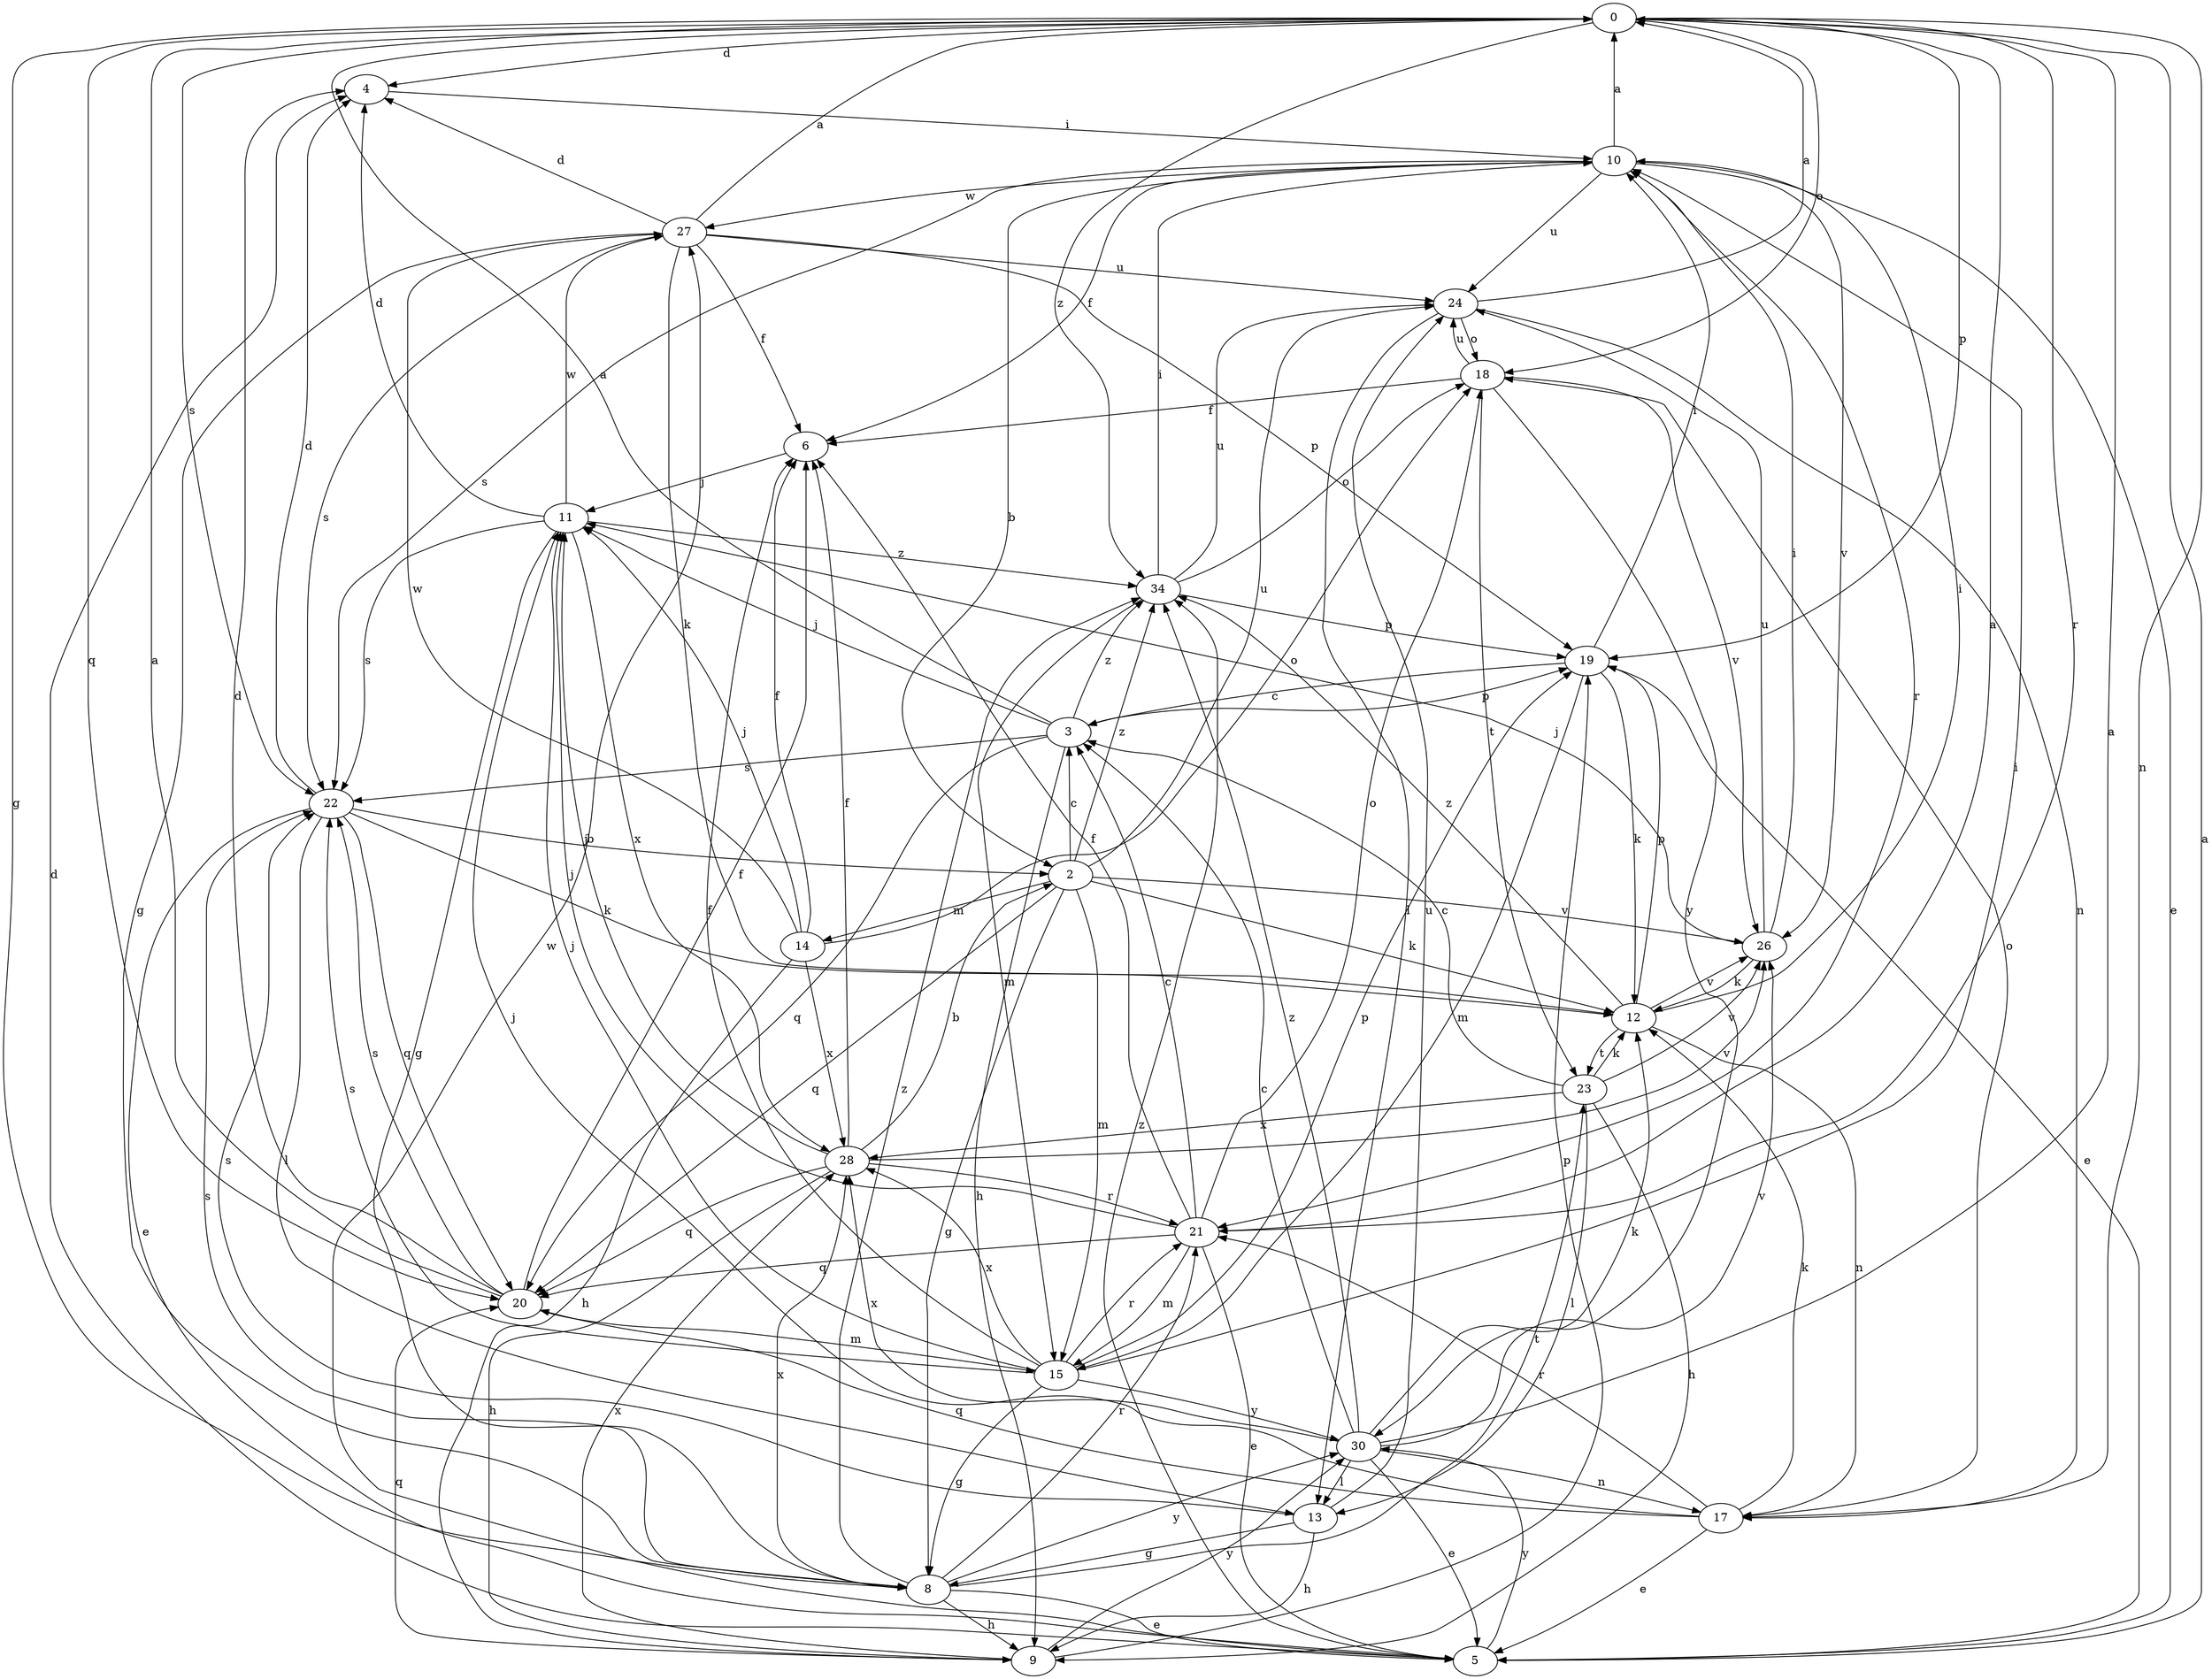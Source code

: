 strict digraph  {
0;
2;
3;
4;
5;
6;
8;
9;
10;
11;
12;
13;
14;
15;
17;
18;
19;
20;
21;
22;
23;
24;
26;
27;
28;
30;
34;
0 -> 4  [label=d];
0 -> 8  [label=g];
0 -> 17  [label=n];
0 -> 18  [label=o];
0 -> 19  [label=p];
0 -> 20  [label=q];
0 -> 21  [label=r];
0 -> 22  [label=s];
0 -> 34  [label=z];
2 -> 3  [label=c];
2 -> 8  [label=g];
2 -> 12  [label=k];
2 -> 14  [label=m];
2 -> 15  [label=m];
2 -> 20  [label=q];
2 -> 24  [label=u];
2 -> 26  [label=v];
2 -> 34  [label=z];
3 -> 0  [label=a];
3 -> 9  [label=h];
3 -> 11  [label=j];
3 -> 19  [label=p];
3 -> 20  [label=q];
3 -> 22  [label=s];
3 -> 34  [label=z];
4 -> 10  [label=i];
5 -> 0  [label=a];
5 -> 4  [label=d];
5 -> 27  [label=w];
5 -> 30  [label=y];
5 -> 34  [label=z];
6 -> 11  [label=j];
8 -> 5  [label=e];
8 -> 9  [label=h];
8 -> 21  [label=r];
8 -> 22  [label=s];
8 -> 23  [label=t];
8 -> 28  [label=x];
8 -> 30  [label=y];
8 -> 34  [label=z];
9 -> 19  [label=p];
9 -> 20  [label=q];
9 -> 28  [label=x];
9 -> 30  [label=y];
10 -> 0  [label=a];
10 -> 2  [label=b];
10 -> 5  [label=e];
10 -> 6  [label=f];
10 -> 21  [label=r];
10 -> 22  [label=s];
10 -> 24  [label=u];
10 -> 26  [label=v];
10 -> 27  [label=w];
11 -> 4  [label=d];
11 -> 8  [label=g];
11 -> 22  [label=s];
11 -> 27  [label=w];
11 -> 28  [label=x];
11 -> 34  [label=z];
12 -> 10  [label=i];
12 -> 17  [label=n];
12 -> 19  [label=p];
12 -> 23  [label=t];
12 -> 26  [label=v];
12 -> 34  [label=z];
13 -> 8  [label=g];
13 -> 9  [label=h];
13 -> 22  [label=s];
13 -> 24  [label=u];
14 -> 6  [label=f];
14 -> 9  [label=h];
14 -> 11  [label=j];
14 -> 18  [label=o];
14 -> 27  [label=w];
14 -> 28  [label=x];
15 -> 6  [label=f];
15 -> 8  [label=g];
15 -> 10  [label=i];
15 -> 11  [label=j];
15 -> 19  [label=p];
15 -> 21  [label=r];
15 -> 22  [label=s];
15 -> 28  [label=x];
15 -> 30  [label=y];
17 -> 5  [label=e];
17 -> 11  [label=j];
17 -> 12  [label=k];
17 -> 18  [label=o];
17 -> 20  [label=q];
17 -> 21  [label=r];
18 -> 6  [label=f];
18 -> 23  [label=t];
18 -> 24  [label=u];
18 -> 26  [label=v];
18 -> 30  [label=y];
19 -> 3  [label=c];
19 -> 5  [label=e];
19 -> 10  [label=i];
19 -> 12  [label=k];
19 -> 15  [label=m];
20 -> 0  [label=a];
20 -> 4  [label=d];
20 -> 6  [label=f];
20 -> 15  [label=m];
20 -> 22  [label=s];
21 -> 0  [label=a];
21 -> 3  [label=c];
21 -> 5  [label=e];
21 -> 6  [label=f];
21 -> 11  [label=j];
21 -> 15  [label=m];
21 -> 18  [label=o];
21 -> 20  [label=q];
22 -> 2  [label=b];
22 -> 4  [label=d];
22 -> 5  [label=e];
22 -> 12  [label=k];
22 -> 13  [label=l];
22 -> 20  [label=q];
23 -> 3  [label=c];
23 -> 9  [label=h];
23 -> 12  [label=k];
23 -> 13  [label=l];
23 -> 26  [label=v];
23 -> 28  [label=x];
24 -> 0  [label=a];
24 -> 13  [label=l];
24 -> 17  [label=n];
24 -> 18  [label=o];
26 -> 10  [label=i];
26 -> 11  [label=j];
26 -> 12  [label=k];
26 -> 24  [label=u];
27 -> 0  [label=a];
27 -> 4  [label=d];
27 -> 6  [label=f];
27 -> 8  [label=g];
27 -> 12  [label=k];
27 -> 19  [label=p];
27 -> 22  [label=s];
27 -> 24  [label=u];
28 -> 2  [label=b];
28 -> 6  [label=f];
28 -> 9  [label=h];
28 -> 11  [label=j];
28 -> 20  [label=q];
28 -> 21  [label=r];
28 -> 26  [label=v];
30 -> 0  [label=a];
30 -> 3  [label=c];
30 -> 5  [label=e];
30 -> 12  [label=k];
30 -> 13  [label=l];
30 -> 17  [label=n];
30 -> 26  [label=v];
30 -> 28  [label=x];
30 -> 34  [label=z];
34 -> 10  [label=i];
34 -> 15  [label=m];
34 -> 18  [label=o];
34 -> 19  [label=p];
34 -> 24  [label=u];
}
